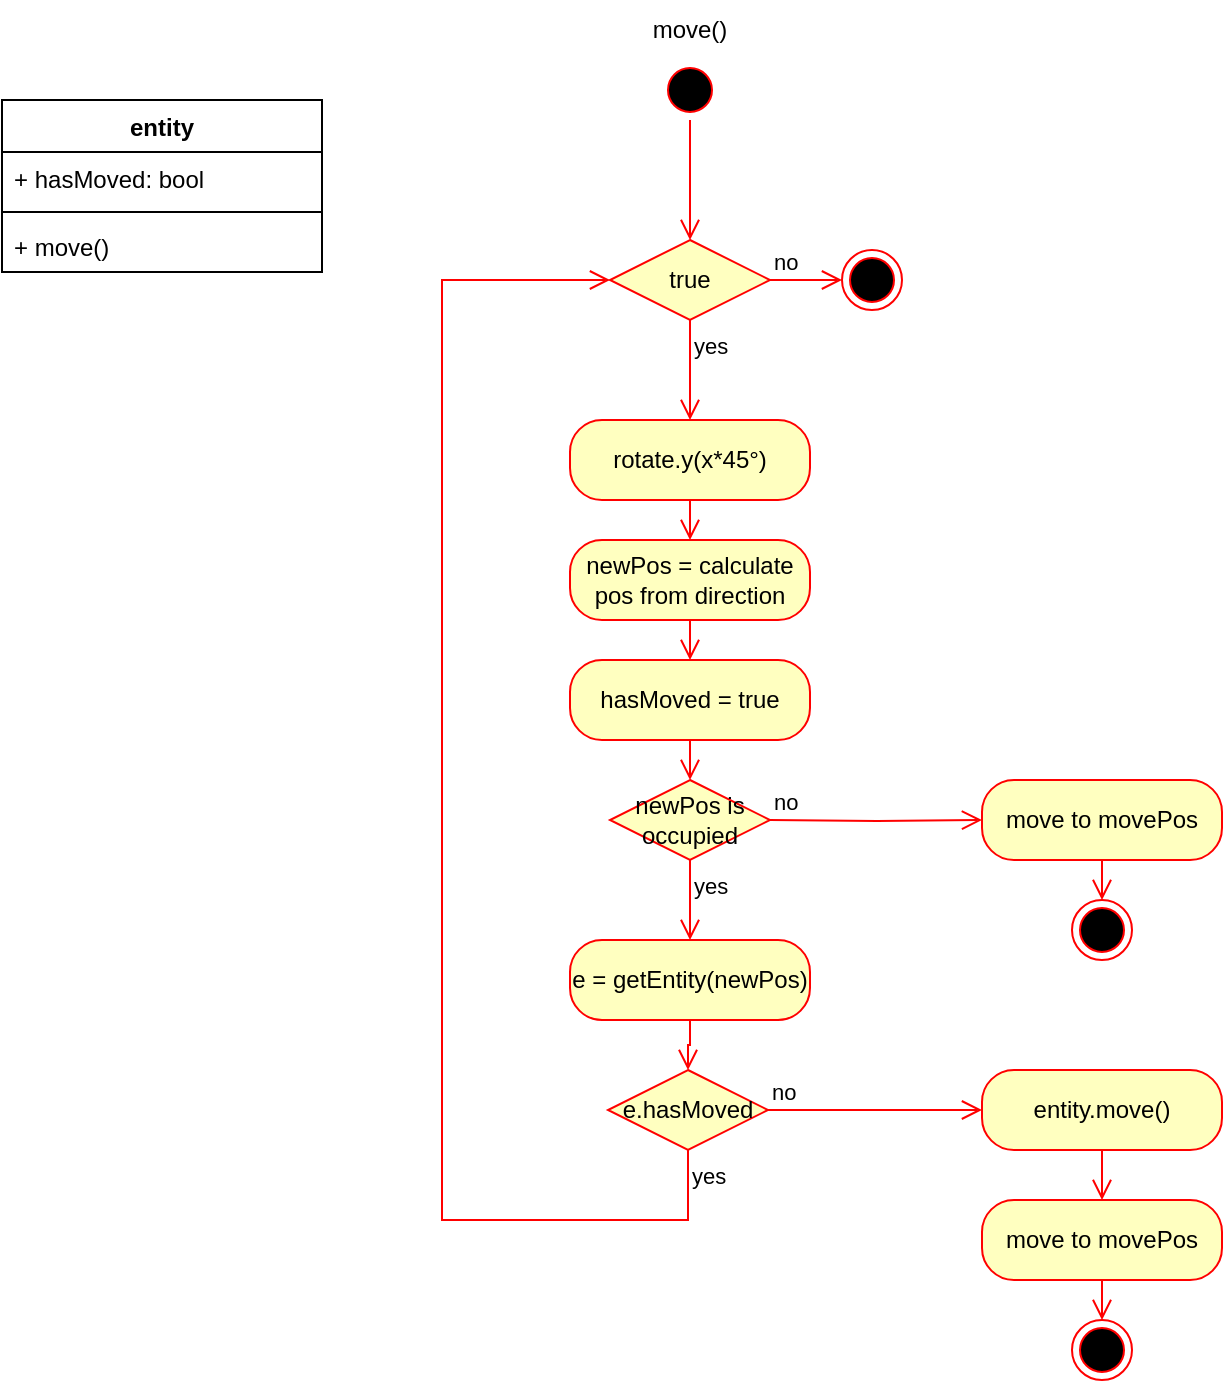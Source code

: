 <mxfile version="27.2.0">
  <diagram name="Seite-1" id="X3gVJZckNNmqMsFvvo1p">
    <mxGraphModel dx="1678" dy="931" grid="1" gridSize="10" guides="1" tooltips="1" connect="1" arrows="1" fold="1" page="1" pageScale="1" pageWidth="827" pageHeight="1169" math="0" shadow="0">
      <root>
        <mxCell id="0" />
        <mxCell id="1" parent="0" />
        <mxCell id="L5VkinG1k-FNeyfvuqiW-1" value="" style="ellipse;html=1;shape=startState;fillColor=#000000;strokeColor=#ff0000;" vertex="1" parent="1">
          <mxGeometry x="399" y="60" width="30" height="30" as="geometry" />
        </mxCell>
        <mxCell id="L5VkinG1k-FNeyfvuqiW-2" value="" style="edgeStyle=orthogonalEdgeStyle;html=1;verticalAlign=bottom;endArrow=open;endSize=8;strokeColor=#ff0000;rounded=0;" edge="1" source="L5VkinG1k-FNeyfvuqiW-1" parent="1" target="L5VkinG1k-FNeyfvuqiW-5">
          <mxGeometry relative="1" as="geometry">
            <mxPoint x="414" y="150" as="targetPoint" />
          </mxGeometry>
        </mxCell>
        <mxCell id="L5VkinG1k-FNeyfvuqiW-3" value="" style="ellipse;html=1;shape=endState;fillColor=#000000;strokeColor=#ff0000;" vertex="1" parent="1">
          <mxGeometry x="605" y="480" width="30" height="30" as="geometry" />
        </mxCell>
        <mxCell id="L5VkinG1k-FNeyfvuqiW-4" value="move()" style="text;html=1;align=center;verticalAlign=middle;whiteSpace=wrap;rounded=0;" vertex="1" parent="1">
          <mxGeometry x="384" y="30" width="60" height="30" as="geometry" />
        </mxCell>
        <mxCell id="L5VkinG1k-FNeyfvuqiW-5" value="true" style="rhombus;whiteSpace=wrap;html=1;fontColor=#000000;fillColor=#ffffc0;strokeColor=#ff0000;" vertex="1" parent="1">
          <mxGeometry x="374" y="150" width="80" height="40" as="geometry" />
        </mxCell>
        <mxCell id="L5VkinG1k-FNeyfvuqiW-6" value="no" style="edgeStyle=orthogonalEdgeStyle;html=1;align=left;verticalAlign=bottom;endArrow=open;endSize=8;strokeColor=#ff0000;rounded=0;" edge="1" source="L5VkinG1k-FNeyfvuqiW-5" parent="1" target="L5VkinG1k-FNeyfvuqiW-27">
          <mxGeometry x="-1" relative="1" as="geometry">
            <mxPoint x="500" y="170" as="targetPoint" />
          </mxGeometry>
        </mxCell>
        <mxCell id="L5VkinG1k-FNeyfvuqiW-7" value="yes" style="edgeStyle=orthogonalEdgeStyle;html=1;align=left;verticalAlign=top;endArrow=open;endSize=8;strokeColor=#ff0000;rounded=0;entryX=0.5;entryY=0;entryDx=0;entryDy=0;" edge="1" source="L5VkinG1k-FNeyfvuqiW-5" parent="1" target="L5VkinG1k-FNeyfvuqiW-8">
          <mxGeometry x="-1" relative="1" as="geometry">
            <mxPoint x="414" y="260" as="targetPoint" />
          </mxGeometry>
        </mxCell>
        <mxCell id="L5VkinG1k-FNeyfvuqiW-8" value="rotate.y(x*45°)" style="rounded=1;whiteSpace=wrap;html=1;arcSize=40;fontColor=#000000;fillColor=#ffffc0;strokeColor=#ff0000;" vertex="1" parent="1">
          <mxGeometry x="354" y="240" width="120" height="40" as="geometry" />
        </mxCell>
        <mxCell id="L5VkinG1k-FNeyfvuqiW-9" value="" style="edgeStyle=orthogonalEdgeStyle;html=1;verticalAlign=bottom;endArrow=open;endSize=8;strokeColor=#ff0000;rounded=0;entryX=0.5;entryY=0;entryDx=0;entryDy=0;" edge="1" source="L5VkinG1k-FNeyfvuqiW-8" parent="1" target="L5VkinG1k-FNeyfvuqiW-10">
          <mxGeometry relative="1" as="geometry">
            <mxPoint x="414" y="340" as="targetPoint" />
          </mxGeometry>
        </mxCell>
        <mxCell id="L5VkinG1k-FNeyfvuqiW-10" value="newPos = calculate pos from direction" style="rounded=1;whiteSpace=wrap;html=1;arcSize=40;fontColor=#000000;fillColor=#ffffc0;strokeColor=#ff0000;" vertex="1" parent="1">
          <mxGeometry x="354" y="300" width="120" height="40" as="geometry" />
        </mxCell>
        <mxCell id="L5VkinG1k-FNeyfvuqiW-11" value="" style="edgeStyle=orthogonalEdgeStyle;html=1;verticalAlign=bottom;endArrow=open;endSize=8;strokeColor=#ff0000;rounded=0;" edge="1" source="L5VkinG1k-FNeyfvuqiW-10" parent="1" target="L5VkinG1k-FNeyfvuqiW-19">
          <mxGeometry relative="1" as="geometry">
            <mxPoint x="414" y="410" as="targetPoint" />
          </mxGeometry>
        </mxCell>
        <mxCell id="L5VkinG1k-FNeyfvuqiW-12" value="newPos is occupied" style="rhombus;whiteSpace=wrap;html=1;fontColor=#000000;fillColor=#ffffc0;strokeColor=#ff0000;" vertex="1" parent="1">
          <mxGeometry x="374" y="420" width="80" height="40" as="geometry" />
        </mxCell>
        <mxCell id="L5VkinG1k-FNeyfvuqiW-13" value="no" style="edgeStyle=orthogonalEdgeStyle;html=1;align=left;verticalAlign=bottom;endArrow=open;endSize=8;strokeColor=#ff0000;rounded=0;exitX=1;exitY=0.5;exitDx=0;exitDy=0;" edge="1" parent="1" target="L5VkinG1k-FNeyfvuqiW-25">
          <mxGeometry x="-1" relative="1" as="geometry">
            <mxPoint x="530" y="440" as="targetPoint" />
            <mxPoint x="454" y="440" as="sourcePoint" />
            <Array as="points" />
          </mxGeometry>
        </mxCell>
        <mxCell id="L5VkinG1k-FNeyfvuqiW-14" value="yes" style="edgeStyle=orthogonalEdgeStyle;html=1;align=left;verticalAlign=top;endArrow=open;endSize=8;strokeColor=#ff0000;rounded=0;" edge="1" source="L5VkinG1k-FNeyfvuqiW-12" parent="1" target="L5VkinG1k-FNeyfvuqiW-15">
          <mxGeometry x="-1" relative="1" as="geometry">
            <mxPoint x="414" y="490" as="targetPoint" />
          </mxGeometry>
        </mxCell>
        <mxCell id="L5VkinG1k-FNeyfvuqiW-15" value="e = getEntity(newPos)" style="rounded=1;whiteSpace=wrap;html=1;arcSize=40;fontColor=#000000;fillColor=#ffffc0;strokeColor=#ff0000;" vertex="1" parent="1">
          <mxGeometry x="354" y="500" width="120" height="40" as="geometry" />
        </mxCell>
        <mxCell id="L5VkinG1k-FNeyfvuqiW-16" value="" style="edgeStyle=orthogonalEdgeStyle;html=1;verticalAlign=bottom;endArrow=open;endSize=8;strokeColor=#ff0000;rounded=0;" edge="1" source="L5VkinG1k-FNeyfvuqiW-15" parent="1" target="L5VkinG1k-FNeyfvuqiW-28">
          <mxGeometry relative="1" as="geometry">
            <mxPoint x="414" y="580" as="targetPoint" />
          </mxGeometry>
        </mxCell>
        <mxCell id="L5VkinG1k-FNeyfvuqiW-17" value="entity.move()" style="rounded=1;whiteSpace=wrap;html=1;arcSize=40;fontColor=#000000;fillColor=#ffffc0;strokeColor=#ff0000;" vertex="1" parent="1">
          <mxGeometry x="560" y="565" width="120" height="40" as="geometry" />
        </mxCell>
        <mxCell id="L5VkinG1k-FNeyfvuqiW-19" value="hasMoved = true" style="rounded=1;whiteSpace=wrap;html=1;arcSize=40;fontColor=#000000;fillColor=#ffffc0;strokeColor=#ff0000;" vertex="1" parent="1">
          <mxGeometry x="354" y="360" width="120" height="40" as="geometry" />
        </mxCell>
        <mxCell id="L5VkinG1k-FNeyfvuqiW-20" value="" style="edgeStyle=orthogonalEdgeStyle;html=1;verticalAlign=bottom;endArrow=open;endSize=8;strokeColor=#ff0000;rounded=0;" edge="1" source="L5VkinG1k-FNeyfvuqiW-19" parent="1" target="L5VkinG1k-FNeyfvuqiW-12">
          <mxGeometry relative="1" as="geometry">
            <mxPoint x="130" y="490" as="targetPoint" />
          </mxGeometry>
        </mxCell>
        <mxCell id="L5VkinG1k-FNeyfvuqiW-21" value="entity" style="swimlane;fontStyle=1;align=center;verticalAlign=top;childLayout=stackLayout;horizontal=1;startSize=26;horizontalStack=0;resizeParent=1;resizeParentMax=0;resizeLast=0;collapsible=1;marginBottom=0;whiteSpace=wrap;html=1;" vertex="1" parent="1">
          <mxGeometry x="70" y="80" width="160" height="86" as="geometry" />
        </mxCell>
        <mxCell id="L5VkinG1k-FNeyfvuqiW-22" value="+ hasMoved: bool" style="text;strokeColor=none;fillColor=none;align=left;verticalAlign=top;spacingLeft=4;spacingRight=4;overflow=hidden;rotatable=0;points=[[0,0.5],[1,0.5]];portConstraint=eastwest;whiteSpace=wrap;html=1;" vertex="1" parent="L5VkinG1k-FNeyfvuqiW-21">
          <mxGeometry y="26" width="160" height="26" as="geometry" />
        </mxCell>
        <mxCell id="L5VkinG1k-FNeyfvuqiW-23" value="" style="line;strokeWidth=1;fillColor=none;align=left;verticalAlign=middle;spacingTop=-1;spacingLeft=3;spacingRight=3;rotatable=0;labelPosition=right;points=[];portConstraint=eastwest;strokeColor=inherit;" vertex="1" parent="L5VkinG1k-FNeyfvuqiW-21">
          <mxGeometry y="52" width="160" height="8" as="geometry" />
        </mxCell>
        <mxCell id="L5VkinG1k-FNeyfvuqiW-24" value="+ move()" style="text;strokeColor=none;fillColor=none;align=left;verticalAlign=top;spacingLeft=4;spacingRight=4;overflow=hidden;rotatable=0;points=[[0,0.5],[1,0.5]];portConstraint=eastwest;whiteSpace=wrap;html=1;" vertex="1" parent="L5VkinG1k-FNeyfvuqiW-21">
          <mxGeometry y="60" width="160" height="26" as="geometry" />
        </mxCell>
        <mxCell id="L5VkinG1k-FNeyfvuqiW-25" value="move to movePos" style="rounded=1;whiteSpace=wrap;html=1;arcSize=40;fontColor=#000000;fillColor=#ffffc0;strokeColor=#ff0000;" vertex="1" parent="1">
          <mxGeometry x="560" y="420" width="120" height="40" as="geometry" />
        </mxCell>
        <mxCell id="L5VkinG1k-FNeyfvuqiW-26" value="" style="edgeStyle=orthogonalEdgeStyle;html=1;verticalAlign=bottom;endArrow=open;endSize=8;strokeColor=#ff0000;rounded=0;" edge="1" source="L5VkinG1k-FNeyfvuqiW-25" parent="1" target="L5VkinG1k-FNeyfvuqiW-3">
          <mxGeometry relative="1" as="geometry">
            <mxPoint x="620" y="500" as="targetPoint" />
          </mxGeometry>
        </mxCell>
        <mxCell id="L5VkinG1k-FNeyfvuqiW-27" value="" style="ellipse;html=1;shape=endState;fillColor=#000000;strokeColor=#ff0000;" vertex="1" parent="1">
          <mxGeometry x="490" y="155" width="30" height="30" as="geometry" />
        </mxCell>
        <mxCell id="L5VkinG1k-FNeyfvuqiW-28" value="e.hasMoved" style="rhombus;whiteSpace=wrap;html=1;fontColor=#000000;fillColor=#ffffc0;strokeColor=#ff0000;" vertex="1" parent="1">
          <mxGeometry x="373" y="565" width="80" height="40" as="geometry" />
        </mxCell>
        <mxCell id="L5VkinG1k-FNeyfvuqiW-29" value="no" style="edgeStyle=orthogonalEdgeStyle;html=1;align=left;verticalAlign=bottom;endArrow=open;endSize=8;strokeColor=#ff0000;rounded=0;" edge="1" source="L5VkinG1k-FNeyfvuqiW-28" parent="1" target="L5VkinG1k-FNeyfvuqiW-17">
          <mxGeometry x="-1" relative="1" as="geometry">
            <mxPoint x="520" y="600" as="targetPoint" />
          </mxGeometry>
        </mxCell>
        <mxCell id="L5VkinG1k-FNeyfvuqiW-30" value="yes" style="edgeStyle=orthogonalEdgeStyle;html=1;align=left;verticalAlign=top;endArrow=open;endSize=8;strokeColor=#ff0000;rounded=0;entryX=0;entryY=0.5;entryDx=0;entryDy=0;" edge="1" source="L5VkinG1k-FNeyfvuqiW-28" parent="1" target="L5VkinG1k-FNeyfvuqiW-5">
          <mxGeometry x="-1" relative="1" as="geometry">
            <mxPoint x="414" y="720" as="targetPoint" />
            <Array as="points">
              <mxPoint x="290" y="640" />
              <mxPoint x="290" y="170" />
            </Array>
          </mxGeometry>
        </mxCell>
        <mxCell id="L5VkinG1k-FNeyfvuqiW-31" value="move to movePos" style="rounded=1;whiteSpace=wrap;html=1;arcSize=40;fontColor=#000000;fillColor=#ffffc0;strokeColor=#ff0000;" vertex="1" parent="1">
          <mxGeometry x="560" y="630" width="120" height="40" as="geometry" />
        </mxCell>
        <mxCell id="L5VkinG1k-FNeyfvuqiW-33" value="" style="edgeStyle=orthogonalEdgeStyle;html=1;align=left;verticalAlign=bottom;endArrow=open;endSize=8;strokeColor=#ff0000;rounded=0;" edge="1" parent="1" source="L5VkinG1k-FNeyfvuqiW-17" target="L5VkinG1k-FNeyfvuqiW-31">
          <mxGeometry x="-1" relative="1" as="geometry">
            <mxPoint x="826" y="600" as="targetPoint" />
            <mxPoint x="705" y="600" as="sourcePoint" />
          </mxGeometry>
        </mxCell>
        <mxCell id="L5VkinG1k-FNeyfvuqiW-35" value="" style="ellipse;html=1;shape=endState;fillColor=#000000;strokeColor=#ff0000;" vertex="1" parent="1">
          <mxGeometry x="605" y="690" width="30" height="30" as="geometry" />
        </mxCell>
        <mxCell id="L5VkinG1k-FNeyfvuqiW-36" value="" style="edgeStyle=orthogonalEdgeStyle;html=1;verticalAlign=bottom;endArrow=open;endSize=8;strokeColor=#ff0000;rounded=0;" edge="1" parent="1" source="L5VkinG1k-FNeyfvuqiW-31" target="L5VkinG1k-FNeyfvuqiW-35">
          <mxGeometry relative="1" as="geometry">
            <mxPoint x="735" y="590" as="targetPoint" />
            <mxPoint x="735" y="570" as="sourcePoint" />
          </mxGeometry>
        </mxCell>
      </root>
    </mxGraphModel>
  </diagram>
</mxfile>

